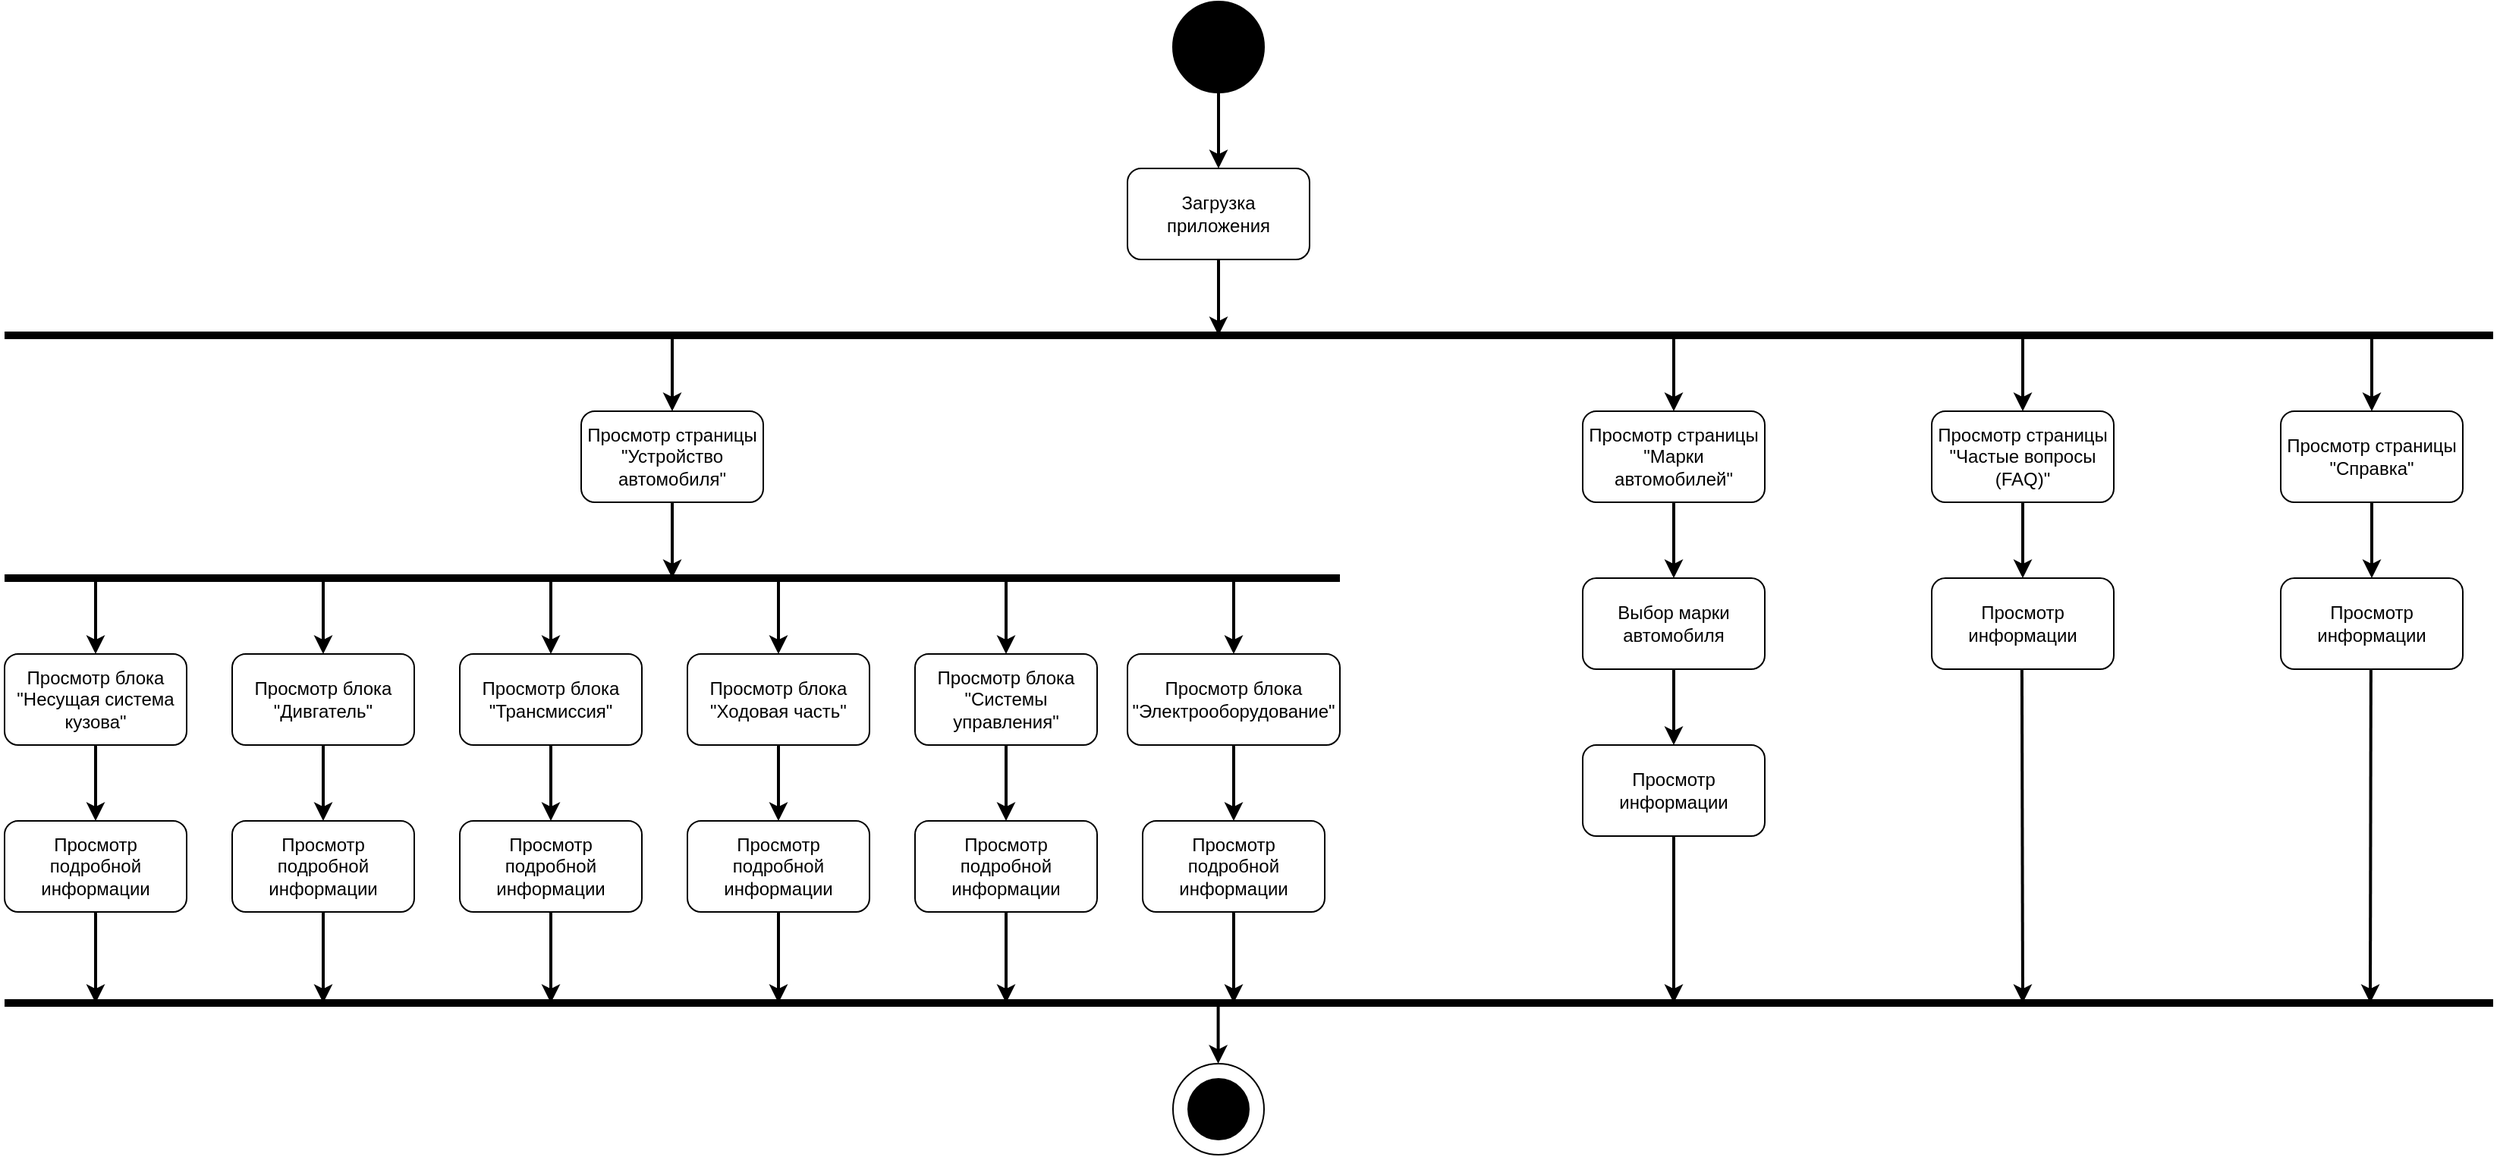 <mxfile version="24.5.3" type="device">
  <diagram name="Страница — 1" id="kTEbBI36aKeItb0uaw7n">
    <mxGraphModel dx="2709" dy="1129" grid="0" gridSize="10" guides="1" tooltips="1" connect="1" arrows="1" fold="1" page="0" pageScale="1" pageWidth="2339" pageHeight="3300" math="0" shadow="0">
      <root>
        <mxCell id="0" />
        <mxCell id="1" parent="0" />
        <mxCell id="VWLYYpRRFsJjLY1fVOsa-2" value="" style="ellipse;whiteSpace=wrap;html=1;aspect=fixed;fillColor=#000000;" vertex="1" parent="1">
          <mxGeometry x="50" y="340" width="60" height="60" as="geometry" />
        </mxCell>
        <mxCell id="VWLYYpRRFsJjLY1fVOsa-3" value="" style="endArrow=classic;html=1;rounded=0;strokeWidth=2;exitX=0.5;exitY=1;exitDx=0;exitDy=0;" edge="1" parent="1" source="VWLYYpRRFsJjLY1fVOsa-2" target="VWLYYpRRFsJjLY1fVOsa-4">
          <mxGeometry width="50" height="50" relative="1" as="geometry">
            <mxPoint x="70" y="840" as="sourcePoint" />
            <mxPoint x="80" y="480" as="targetPoint" />
          </mxGeometry>
        </mxCell>
        <mxCell id="VWLYYpRRFsJjLY1fVOsa-4" value="Загрузка приложения" style="rounded=1;whiteSpace=wrap;html=1;" vertex="1" parent="1">
          <mxGeometry x="20" y="450" width="120" height="60" as="geometry" />
        </mxCell>
        <mxCell id="VWLYYpRRFsJjLY1fVOsa-5" value="" style="endArrow=classic;html=1;rounded=0;strokeWidth=2;exitX=0.5;exitY=1;exitDx=0;exitDy=0;" edge="1" parent="1" source="VWLYYpRRFsJjLY1fVOsa-4">
          <mxGeometry width="50" height="50" relative="1" as="geometry">
            <mxPoint x="90" y="410" as="sourcePoint" />
            <mxPoint x="80" y="560" as="targetPoint" />
          </mxGeometry>
        </mxCell>
        <mxCell id="VWLYYpRRFsJjLY1fVOsa-6" value="" style="endArrow=none;html=1;rounded=0;strokeWidth=5;" edge="1" parent="1">
          <mxGeometry width="50" height="50" relative="1" as="geometry">
            <mxPoint x="-720" y="560" as="sourcePoint" />
            <mxPoint x="920" y="560" as="targetPoint" />
          </mxGeometry>
        </mxCell>
        <mxCell id="VWLYYpRRFsJjLY1fVOsa-10" value="" style="endArrow=classic;html=1;rounded=0;strokeWidth=2;exitX=0.5;exitY=1;exitDx=0;exitDy=0;" edge="1" parent="1" target="VWLYYpRRFsJjLY1fVOsa-11">
          <mxGeometry width="50" height="50" relative="1" as="geometry">
            <mxPoint x="-280" y="560" as="sourcePoint" />
            <mxPoint x="-280" y="640" as="targetPoint" />
          </mxGeometry>
        </mxCell>
        <mxCell id="VWLYYpRRFsJjLY1fVOsa-11" value="Просмотр страницы &quot;Устройство автомобиля&quot;" style="rounded=1;whiteSpace=wrap;html=1;" vertex="1" parent="1">
          <mxGeometry x="-340" y="610" width="120" height="60" as="geometry" />
        </mxCell>
        <mxCell id="VWLYYpRRFsJjLY1fVOsa-12" value="" style="endArrow=classic;html=1;rounded=0;strokeWidth=2;exitX=0.5;exitY=1;exitDx=0;exitDy=0;" edge="1" parent="1" source="VWLYYpRRFsJjLY1fVOsa-11">
          <mxGeometry width="50" height="50" relative="1" as="geometry">
            <mxPoint x="-270" y="570" as="sourcePoint" />
            <mxPoint x="-280" y="720" as="targetPoint" />
          </mxGeometry>
        </mxCell>
        <mxCell id="VWLYYpRRFsJjLY1fVOsa-13" value="" style="endArrow=none;html=1;rounded=0;strokeWidth=5;fontStyle=1" edge="1" parent="1">
          <mxGeometry width="50" height="50" relative="1" as="geometry">
            <mxPoint x="-720" y="720" as="sourcePoint" />
            <mxPoint x="160" y="720" as="targetPoint" />
          </mxGeometry>
        </mxCell>
        <mxCell id="VWLYYpRRFsJjLY1fVOsa-14" value="" style="endArrow=classic;html=1;rounded=0;strokeWidth=2;exitX=0.5;exitY=1;exitDx=0;exitDy=0;" edge="1" parent="1" target="VWLYYpRRFsJjLY1fVOsa-15">
          <mxGeometry width="50" height="50" relative="1" as="geometry">
            <mxPoint x="-660" y="720" as="sourcePoint" />
            <mxPoint x="-660" y="800" as="targetPoint" />
          </mxGeometry>
        </mxCell>
        <mxCell id="VWLYYpRRFsJjLY1fVOsa-15" value="Просмотр блока &quot;Несущая система кузова&quot;" style="rounded=1;whiteSpace=wrap;html=1;" vertex="1" parent="1">
          <mxGeometry x="-720" y="770" width="120" height="60" as="geometry" />
        </mxCell>
        <mxCell id="VWLYYpRRFsJjLY1fVOsa-16" value="" style="endArrow=classic;html=1;rounded=0;strokeWidth=2;exitX=0.5;exitY=1;exitDx=0;exitDy=0;" edge="1" parent="1" source="VWLYYpRRFsJjLY1fVOsa-15">
          <mxGeometry width="50" height="50" relative="1" as="geometry">
            <mxPoint x="-650" y="730" as="sourcePoint" />
            <mxPoint x="-660" y="880" as="targetPoint" />
          </mxGeometry>
        </mxCell>
        <mxCell id="VWLYYpRRFsJjLY1fVOsa-17" value="" style="endArrow=classic;html=1;rounded=0;strokeWidth=2;exitX=0.5;exitY=1;exitDx=0;exitDy=0;" edge="1" parent="1" target="VWLYYpRRFsJjLY1fVOsa-18">
          <mxGeometry width="50" height="50" relative="1" as="geometry">
            <mxPoint x="-510" y="720" as="sourcePoint" />
            <mxPoint x="-510" y="800" as="targetPoint" />
          </mxGeometry>
        </mxCell>
        <mxCell id="VWLYYpRRFsJjLY1fVOsa-18" value="Просмотр блока &quot;Дивгатель&quot;" style="rounded=1;whiteSpace=wrap;html=1;" vertex="1" parent="1">
          <mxGeometry x="-570" y="770" width="120" height="60" as="geometry" />
        </mxCell>
        <mxCell id="VWLYYpRRFsJjLY1fVOsa-19" value="" style="endArrow=classic;html=1;rounded=0;strokeWidth=2;exitX=0.5;exitY=1;exitDx=0;exitDy=0;" edge="1" parent="1" source="VWLYYpRRFsJjLY1fVOsa-18">
          <mxGeometry width="50" height="50" relative="1" as="geometry">
            <mxPoint x="-500" y="730" as="sourcePoint" />
            <mxPoint x="-510" y="880" as="targetPoint" />
          </mxGeometry>
        </mxCell>
        <mxCell id="VWLYYpRRFsJjLY1fVOsa-20" value="" style="endArrow=classic;html=1;rounded=0;strokeWidth=2;exitX=0.5;exitY=1;exitDx=0;exitDy=0;" edge="1" parent="1" target="VWLYYpRRFsJjLY1fVOsa-21">
          <mxGeometry width="50" height="50" relative="1" as="geometry">
            <mxPoint x="-360" y="720" as="sourcePoint" />
            <mxPoint x="-360" y="800" as="targetPoint" />
          </mxGeometry>
        </mxCell>
        <mxCell id="VWLYYpRRFsJjLY1fVOsa-21" value="Просмотр блока &quot;Трансмиссия&quot;" style="rounded=1;whiteSpace=wrap;html=1;" vertex="1" parent="1">
          <mxGeometry x="-420" y="770" width="120" height="60" as="geometry" />
        </mxCell>
        <mxCell id="VWLYYpRRFsJjLY1fVOsa-22" value="" style="endArrow=classic;html=1;rounded=0;strokeWidth=2;exitX=0.5;exitY=1;exitDx=0;exitDy=0;" edge="1" parent="1" source="VWLYYpRRFsJjLY1fVOsa-21">
          <mxGeometry width="50" height="50" relative="1" as="geometry">
            <mxPoint x="-350" y="730" as="sourcePoint" />
            <mxPoint x="-360" y="880" as="targetPoint" />
          </mxGeometry>
        </mxCell>
        <mxCell id="VWLYYpRRFsJjLY1fVOsa-23" value="" style="endArrow=classic;html=1;rounded=0;strokeWidth=2;exitX=0.5;exitY=1;exitDx=0;exitDy=0;" edge="1" parent="1" target="VWLYYpRRFsJjLY1fVOsa-24">
          <mxGeometry width="50" height="50" relative="1" as="geometry">
            <mxPoint x="-210" y="720" as="sourcePoint" />
            <mxPoint x="-210" y="800" as="targetPoint" />
          </mxGeometry>
        </mxCell>
        <mxCell id="VWLYYpRRFsJjLY1fVOsa-24" value="Просмотр блока &quot;Ходовая часть&quot;" style="rounded=1;whiteSpace=wrap;html=1;" vertex="1" parent="1">
          <mxGeometry x="-270" y="770" width="120" height="60" as="geometry" />
        </mxCell>
        <mxCell id="VWLYYpRRFsJjLY1fVOsa-25" value="" style="endArrow=classic;html=1;rounded=0;strokeWidth=2;exitX=0.5;exitY=1;exitDx=0;exitDy=0;" edge="1" parent="1" source="VWLYYpRRFsJjLY1fVOsa-24">
          <mxGeometry width="50" height="50" relative="1" as="geometry">
            <mxPoint x="-200" y="730" as="sourcePoint" />
            <mxPoint x="-210" y="880" as="targetPoint" />
          </mxGeometry>
        </mxCell>
        <mxCell id="VWLYYpRRFsJjLY1fVOsa-26" value="" style="endArrow=classic;html=1;rounded=0;strokeWidth=2;exitX=0.5;exitY=1;exitDx=0;exitDy=0;" edge="1" parent="1" target="VWLYYpRRFsJjLY1fVOsa-27">
          <mxGeometry width="50" height="50" relative="1" as="geometry">
            <mxPoint x="-60" y="720" as="sourcePoint" />
            <mxPoint x="-60" y="800" as="targetPoint" />
          </mxGeometry>
        </mxCell>
        <mxCell id="VWLYYpRRFsJjLY1fVOsa-27" value="Просмотр блока &quot;Системы управления&quot;" style="rounded=1;whiteSpace=wrap;html=1;" vertex="1" parent="1">
          <mxGeometry x="-120" y="770" width="120" height="60" as="geometry" />
        </mxCell>
        <mxCell id="VWLYYpRRFsJjLY1fVOsa-28" value="" style="endArrow=classic;html=1;rounded=0;strokeWidth=2;exitX=0.5;exitY=1;exitDx=0;exitDy=0;" edge="1" parent="1" source="VWLYYpRRFsJjLY1fVOsa-27">
          <mxGeometry width="50" height="50" relative="1" as="geometry">
            <mxPoint x="-50" y="730" as="sourcePoint" />
            <mxPoint x="-60" y="880" as="targetPoint" />
          </mxGeometry>
        </mxCell>
        <mxCell id="VWLYYpRRFsJjLY1fVOsa-29" value="" style="endArrow=classic;html=1;rounded=0;strokeWidth=2;exitX=0.5;exitY=1;exitDx=0;exitDy=0;" edge="1" parent="1" target="VWLYYpRRFsJjLY1fVOsa-30">
          <mxGeometry width="50" height="50" relative="1" as="geometry">
            <mxPoint x="90" y="720" as="sourcePoint" />
            <mxPoint x="90" y="800" as="targetPoint" />
          </mxGeometry>
        </mxCell>
        <mxCell id="VWLYYpRRFsJjLY1fVOsa-30" value="Просмотр блока &quot;Электрооборудование&quot;" style="rounded=1;whiteSpace=wrap;html=1;" vertex="1" parent="1">
          <mxGeometry x="20" y="770" width="140" height="60" as="geometry" />
        </mxCell>
        <mxCell id="VWLYYpRRFsJjLY1fVOsa-31" value="" style="endArrow=classic;html=1;rounded=0;strokeWidth=2;exitX=0.5;exitY=1;exitDx=0;exitDy=0;" edge="1" parent="1" source="VWLYYpRRFsJjLY1fVOsa-30">
          <mxGeometry width="50" height="50" relative="1" as="geometry">
            <mxPoint x="100" y="730" as="sourcePoint" />
            <mxPoint x="90" y="880" as="targetPoint" />
          </mxGeometry>
        </mxCell>
        <mxCell id="VWLYYpRRFsJjLY1fVOsa-32" value="Просмотр подробной информации" style="rounded=1;whiteSpace=wrap;html=1;" vertex="1" parent="1">
          <mxGeometry x="-720" y="880" width="120" height="60" as="geometry" />
        </mxCell>
        <mxCell id="VWLYYpRRFsJjLY1fVOsa-33" value="" style="endArrow=classic;html=1;rounded=0;strokeWidth=2;exitX=0.5;exitY=1;exitDx=0;exitDy=0;" edge="1" parent="1" source="VWLYYpRRFsJjLY1fVOsa-32">
          <mxGeometry width="50" height="50" relative="1" as="geometry">
            <mxPoint x="-650" y="840" as="sourcePoint" />
            <mxPoint x="-660" y="1000" as="targetPoint" />
          </mxGeometry>
        </mxCell>
        <mxCell id="VWLYYpRRFsJjLY1fVOsa-38" value="Просмотр подробной информации" style="rounded=1;whiteSpace=wrap;html=1;" vertex="1" parent="1">
          <mxGeometry x="-570" y="880" width="120" height="60" as="geometry" />
        </mxCell>
        <mxCell id="VWLYYpRRFsJjLY1fVOsa-39" value="" style="endArrow=classic;html=1;rounded=0;strokeWidth=2;exitX=0.5;exitY=1;exitDx=0;exitDy=0;" edge="1" parent="1" source="VWLYYpRRFsJjLY1fVOsa-38">
          <mxGeometry width="50" height="50" relative="1" as="geometry">
            <mxPoint x="-500" y="840" as="sourcePoint" />
            <mxPoint x="-510" y="1000" as="targetPoint" />
          </mxGeometry>
        </mxCell>
        <mxCell id="VWLYYpRRFsJjLY1fVOsa-40" value="Просмотр подробной информации" style="rounded=1;whiteSpace=wrap;html=1;" vertex="1" parent="1">
          <mxGeometry x="-420" y="880" width="120" height="60" as="geometry" />
        </mxCell>
        <mxCell id="VWLYYpRRFsJjLY1fVOsa-41" value="" style="endArrow=classic;html=1;rounded=0;strokeWidth=2;exitX=0.5;exitY=1;exitDx=0;exitDy=0;" edge="1" parent="1" source="VWLYYpRRFsJjLY1fVOsa-40">
          <mxGeometry width="50" height="50" relative="1" as="geometry">
            <mxPoint x="-350" y="840" as="sourcePoint" />
            <mxPoint x="-360" y="1000" as="targetPoint" />
          </mxGeometry>
        </mxCell>
        <mxCell id="VWLYYpRRFsJjLY1fVOsa-42" value="Просмотр подробной информации" style="rounded=1;whiteSpace=wrap;html=1;" vertex="1" parent="1">
          <mxGeometry x="-270" y="880" width="120" height="60" as="geometry" />
        </mxCell>
        <mxCell id="VWLYYpRRFsJjLY1fVOsa-43" value="" style="endArrow=classic;html=1;rounded=0;strokeWidth=2;exitX=0.5;exitY=1;exitDx=0;exitDy=0;" edge="1" parent="1" source="VWLYYpRRFsJjLY1fVOsa-42">
          <mxGeometry width="50" height="50" relative="1" as="geometry">
            <mxPoint x="-200" y="840" as="sourcePoint" />
            <mxPoint x="-210" y="1000" as="targetPoint" />
          </mxGeometry>
        </mxCell>
        <mxCell id="VWLYYpRRFsJjLY1fVOsa-44" value="Просмотр подробной информации" style="rounded=1;whiteSpace=wrap;html=1;" vertex="1" parent="1">
          <mxGeometry x="-120" y="880" width="120" height="60" as="geometry" />
        </mxCell>
        <mxCell id="VWLYYpRRFsJjLY1fVOsa-45" value="" style="endArrow=classic;html=1;rounded=0;strokeWidth=2;exitX=0.5;exitY=1;exitDx=0;exitDy=0;" edge="1" parent="1" source="VWLYYpRRFsJjLY1fVOsa-44">
          <mxGeometry width="50" height="50" relative="1" as="geometry">
            <mxPoint x="-50" y="840" as="sourcePoint" />
            <mxPoint x="-60" y="1000" as="targetPoint" />
          </mxGeometry>
        </mxCell>
        <mxCell id="VWLYYpRRFsJjLY1fVOsa-46" value="Просмотр подробной информации" style="rounded=1;whiteSpace=wrap;html=1;" vertex="1" parent="1">
          <mxGeometry x="30" y="880" width="120" height="60" as="geometry" />
        </mxCell>
        <mxCell id="VWLYYpRRFsJjLY1fVOsa-47" value="" style="endArrow=classic;html=1;rounded=0;strokeWidth=2;exitX=0.5;exitY=1;exitDx=0;exitDy=0;" edge="1" parent="1" source="VWLYYpRRFsJjLY1fVOsa-46">
          <mxGeometry width="50" height="50" relative="1" as="geometry">
            <mxPoint x="100" y="840" as="sourcePoint" />
            <mxPoint x="90" y="1000" as="targetPoint" />
          </mxGeometry>
        </mxCell>
        <mxCell id="VWLYYpRRFsJjLY1fVOsa-48" value="" style="endArrow=classic;html=1;rounded=0;strokeWidth=2;exitX=0.5;exitY=1;exitDx=0;exitDy=0;" edge="1" parent="1" target="VWLYYpRRFsJjLY1fVOsa-49">
          <mxGeometry width="50" height="50" relative="1" as="geometry">
            <mxPoint x="380" y="560" as="sourcePoint" />
            <mxPoint x="380" y="640" as="targetPoint" />
          </mxGeometry>
        </mxCell>
        <mxCell id="VWLYYpRRFsJjLY1fVOsa-49" value="Просмотр страницы &quot;Марки автомобилей&quot;" style="rounded=1;whiteSpace=wrap;html=1;" vertex="1" parent="1">
          <mxGeometry x="320" y="610" width="120" height="60" as="geometry" />
        </mxCell>
        <mxCell id="VWLYYpRRFsJjLY1fVOsa-50" value="" style="endArrow=classic;html=1;rounded=0;strokeWidth=2;exitX=0.5;exitY=1;exitDx=0;exitDy=0;" edge="1" parent="1" source="VWLYYpRRFsJjLY1fVOsa-49">
          <mxGeometry width="50" height="50" relative="1" as="geometry">
            <mxPoint x="390" y="570" as="sourcePoint" />
            <mxPoint x="380" y="720" as="targetPoint" />
          </mxGeometry>
        </mxCell>
        <mxCell id="VWLYYpRRFsJjLY1fVOsa-51" value="Выбор марки автомобиля" style="rounded=1;whiteSpace=wrap;html=1;" vertex="1" parent="1">
          <mxGeometry x="320" y="720" width="120" height="60" as="geometry" />
        </mxCell>
        <mxCell id="VWLYYpRRFsJjLY1fVOsa-52" value="" style="endArrow=classic;html=1;rounded=0;strokeWidth=2;exitX=0.5;exitY=1;exitDx=0;exitDy=0;" edge="1" parent="1" source="VWLYYpRRFsJjLY1fVOsa-51">
          <mxGeometry width="50" height="50" relative="1" as="geometry">
            <mxPoint x="390" y="680" as="sourcePoint" />
            <mxPoint x="380" y="830" as="targetPoint" />
          </mxGeometry>
        </mxCell>
        <mxCell id="VWLYYpRRFsJjLY1fVOsa-53" value="Просмотр информации" style="rounded=1;whiteSpace=wrap;html=1;" vertex="1" parent="1">
          <mxGeometry x="320" y="830" width="120" height="60" as="geometry" />
        </mxCell>
        <mxCell id="VWLYYpRRFsJjLY1fVOsa-54" value="" style="endArrow=classic;html=1;rounded=0;strokeWidth=2;exitX=0.5;exitY=1;exitDx=0;exitDy=0;" edge="1" parent="1" source="VWLYYpRRFsJjLY1fVOsa-53">
          <mxGeometry width="50" height="50" relative="1" as="geometry">
            <mxPoint x="390" y="790" as="sourcePoint" />
            <mxPoint x="380" y="1000" as="targetPoint" />
          </mxGeometry>
        </mxCell>
        <mxCell id="VWLYYpRRFsJjLY1fVOsa-55" value="" style="endArrow=classic;html=1;rounded=0;strokeWidth=2;exitX=0.5;exitY=1;exitDx=0;exitDy=0;" edge="1" parent="1" target="VWLYYpRRFsJjLY1fVOsa-56">
          <mxGeometry width="50" height="50" relative="1" as="geometry">
            <mxPoint x="610" y="560" as="sourcePoint" />
            <mxPoint x="610" y="640" as="targetPoint" />
          </mxGeometry>
        </mxCell>
        <mxCell id="VWLYYpRRFsJjLY1fVOsa-56" value="Просмотр страницы &quot;Частые вопросы (FAQ)&quot;" style="rounded=1;whiteSpace=wrap;html=1;" vertex="1" parent="1">
          <mxGeometry x="550" y="610" width="120" height="60" as="geometry" />
        </mxCell>
        <mxCell id="VWLYYpRRFsJjLY1fVOsa-57" value="" style="endArrow=classic;html=1;rounded=0;strokeWidth=2;exitX=0.5;exitY=1;exitDx=0;exitDy=0;" edge="1" parent="1">
          <mxGeometry width="50" height="50" relative="1" as="geometry">
            <mxPoint x="610" y="670" as="sourcePoint" />
            <mxPoint x="610" y="720" as="targetPoint" />
          </mxGeometry>
        </mxCell>
        <mxCell id="VWLYYpRRFsJjLY1fVOsa-58" value="Просмотр информации" style="rounded=1;whiteSpace=wrap;html=1;" vertex="1" parent="1">
          <mxGeometry x="550" y="720" width="120" height="60" as="geometry" />
        </mxCell>
        <mxCell id="VWLYYpRRFsJjLY1fVOsa-59" value="" style="endArrow=classic;html=1;rounded=0;strokeWidth=2;exitX=0.5;exitY=1;exitDx=0;exitDy=0;" edge="1" parent="1">
          <mxGeometry width="50" height="50" relative="1" as="geometry">
            <mxPoint x="609.44" y="780" as="sourcePoint" />
            <mxPoint x="610" y="1000" as="targetPoint" />
          </mxGeometry>
        </mxCell>
        <mxCell id="VWLYYpRRFsJjLY1fVOsa-60" value="" style="endArrow=classic;html=1;rounded=0;strokeWidth=2;exitX=0.5;exitY=1;exitDx=0;exitDy=0;" edge="1" parent="1" target="VWLYYpRRFsJjLY1fVOsa-61">
          <mxGeometry width="50" height="50" relative="1" as="geometry">
            <mxPoint x="840" y="560" as="sourcePoint" />
            <mxPoint x="840" y="640" as="targetPoint" />
          </mxGeometry>
        </mxCell>
        <mxCell id="VWLYYpRRFsJjLY1fVOsa-61" value="Просмотр страницы &quot;Справка&quot;" style="rounded=1;whiteSpace=wrap;html=1;" vertex="1" parent="1">
          <mxGeometry x="780" y="610" width="120" height="60" as="geometry" />
        </mxCell>
        <mxCell id="VWLYYpRRFsJjLY1fVOsa-62" value="" style="endArrow=classic;html=1;rounded=0;strokeWidth=2;exitX=0.5;exitY=1;exitDx=0;exitDy=0;" edge="1" parent="1">
          <mxGeometry width="50" height="50" relative="1" as="geometry">
            <mxPoint x="840" y="670" as="sourcePoint" />
            <mxPoint x="840" y="720" as="targetPoint" />
          </mxGeometry>
        </mxCell>
        <mxCell id="VWLYYpRRFsJjLY1fVOsa-63" value="Просмотр информации" style="rounded=1;whiteSpace=wrap;html=1;" vertex="1" parent="1">
          <mxGeometry x="780" y="720" width="120" height="60" as="geometry" />
        </mxCell>
        <mxCell id="VWLYYpRRFsJjLY1fVOsa-64" value="" style="endArrow=classic;html=1;rounded=0;strokeWidth=2;exitX=0.5;exitY=1;exitDx=0;exitDy=0;" edge="1" parent="1">
          <mxGeometry width="50" height="50" relative="1" as="geometry">
            <mxPoint x="839.44" y="780" as="sourcePoint" />
            <mxPoint x="839" y="1000" as="targetPoint" />
          </mxGeometry>
        </mxCell>
        <mxCell id="VWLYYpRRFsJjLY1fVOsa-65" value="" style="endArrow=none;html=1;rounded=0;strokeWidth=5;" edge="1" parent="1">
          <mxGeometry width="50" height="50" relative="1" as="geometry">
            <mxPoint x="-720" y="1000" as="sourcePoint" />
            <mxPoint x="920" y="1000" as="targetPoint" />
          </mxGeometry>
        </mxCell>
        <mxCell id="VWLYYpRRFsJjLY1fVOsa-66" value="" style="ellipse;whiteSpace=wrap;html=1;aspect=fixed;fillColor=#FFFFFF;" vertex="1" parent="1">
          <mxGeometry x="50" y="1040" width="60" height="60" as="geometry" />
        </mxCell>
        <mxCell id="VWLYYpRRFsJjLY1fVOsa-67" value="" style="endArrow=classic;html=1;rounded=0;strokeWidth=2;" edge="1" parent="1">
          <mxGeometry width="50" height="50" relative="1" as="geometry">
            <mxPoint x="79.8" y="1000" as="sourcePoint" />
            <mxPoint x="79.8" y="1040" as="targetPoint" />
          </mxGeometry>
        </mxCell>
        <mxCell id="VWLYYpRRFsJjLY1fVOsa-68" value="" style="ellipse;whiteSpace=wrap;html=1;aspect=fixed;strokeColor=#000000;fillColor=#000000;" vertex="1" parent="1">
          <mxGeometry x="60" y="1050" width="40" height="40" as="geometry" />
        </mxCell>
      </root>
    </mxGraphModel>
  </diagram>
</mxfile>
